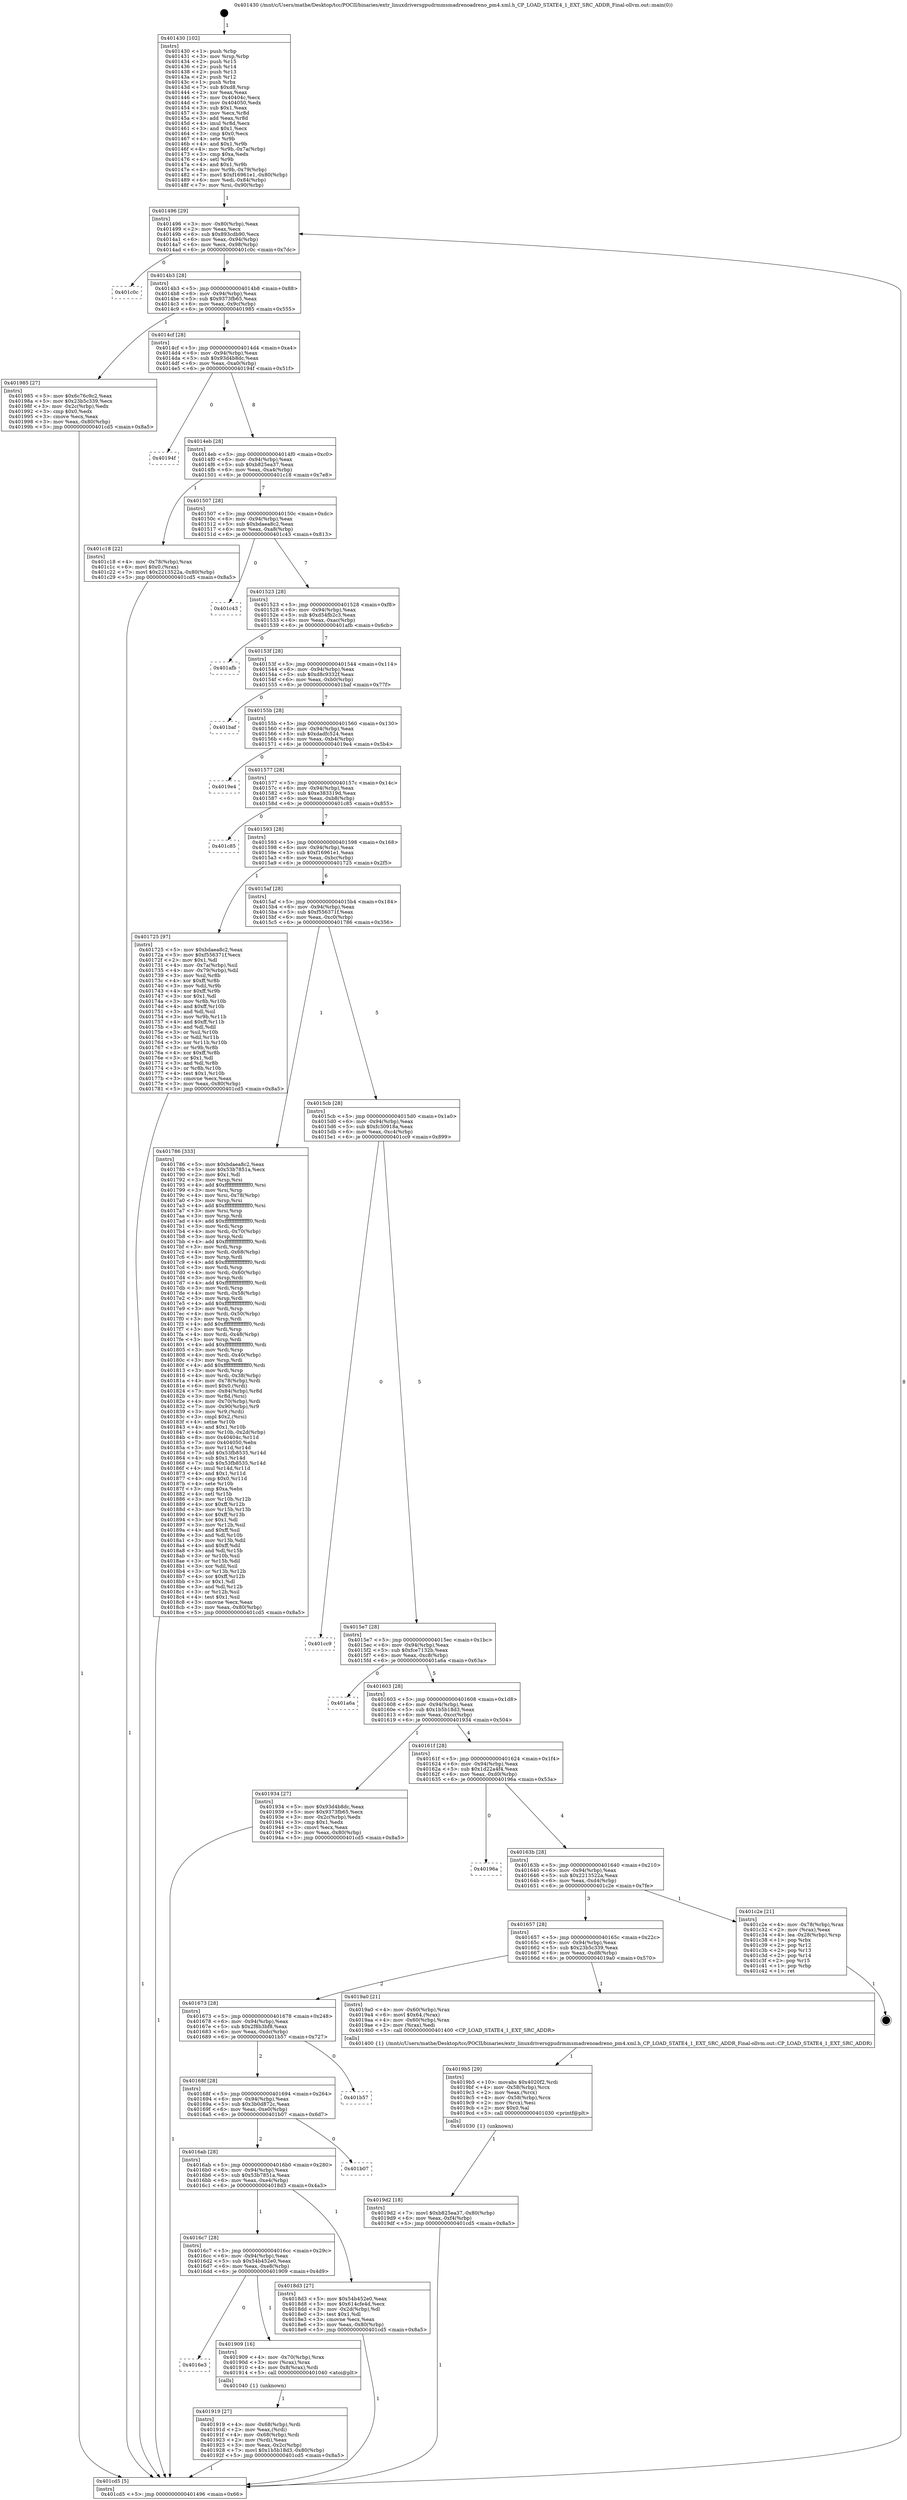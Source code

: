 digraph "0x401430" {
  label = "0x401430 (/mnt/c/Users/mathe/Desktop/tcc/POCII/binaries/extr_linuxdriversgpudrmmsmadrenoadreno_pm4.xml.h_CP_LOAD_STATE4_1_EXT_SRC_ADDR_Final-ollvm.out::main(0))"
  labelloc = "t"
  node[shape=record]

  Entry [label="",width=0.3,height=0.3,shape=circle,fillcolor=black,style=filled]
  "0x401496" [label="{
     0x401496 [29]\l
     | [instrs]\l
     &nbsp;&nbsp;0x401496 \<+3\>: mov -0x80(%rbp),%eax\l
     &nbsp;&nbsp;0x401499 \<+2\>: mov %eax,%ecx\l
     &nbsp;&nbsp;0x40149b \<+6\>: sub $0x893cdb90,%ecx\l
     &nbsp;&nbsp;0x4014a1 \<+6\>: mov %eax,-0x94(%rbp)\l
     &nbsp;&nbsp;0x4014a7 \<+6\>: mov %ecx,-0x98(%rbp)\l
     &nbsp;&nbsp;0x4014ad \<+6\>: je 0000000000401c0c \<main+0x7dc\>\l
  }"]
  "0x401c0c" [label="{
     0x401c0c\l
  }", style=dashed]
  "0x4014b3" [label="{
     0x4014b3 [28]\l
     | [instrs]\l
     &nbsp;&nbsp;0x4014b3 \<+5\>: jmp 00000000004014b8 \<main+0x88\>\l
     &nbsp;&nbsp;0x4014b8 \<+6\>: mov -0x94(%rbp),%eax\l
     &nbsp;&nbsp;0x4014be \<+5\>: sub $0x9373fb65,%eax\l
     &nbsp;&nbsp;0x4014c3 \<+6\>: mov %eax,-0x9c(%rbp)\l
     &nbsp;&nbsp;0x4014c9 \<+6\>: je 0000000000401985 \<main+0x555\>\l
  }"]
  Exit [label="",width=0.3,height=0.3,shape=circle,fillcolor=black,style=filled,peripheries=2]
  "0x401985" [label="{
     0x401985 [27]\l
     | [instrs]\l
     &nbsp;&nbsp;0x401985 \<+5\>: mov $0x6c76c9c2,%eax\l
     &nbsp;&nbsp;0x40198a \<+5\>: mov $0x23b5c339,%ecx\l
     &nbsp;&nbsp;0x40198f \<+3\>: mov -0x2c(%rbp),%edx\l
     &nbsp;&nbsp;0x401992 \<+3\>: cmp $0x0,%edx\l
     &nbsp;&nbsp;0x401995 \<+3\>: cmove %ecx,%eax\l
     &nbsp;&nbsp;0x401998 \<+3\>: mov %eax,-0x80(%rbp)\l
     &nbsp;&nbsp;0x40199b \<+5\>: jmp 0000000000401cd5 \<main+0x8a5\>\l
  }"]
  "0x4014cf" [label="{
     0x4014cf [28]\l
     | [instrs]\l
     &nbsp;&nbsp;0x4014cf \<+5\>: jmp 00000000004014d4 \<main+0xa4\>\l
     &nbsp;&nbsp;0x4014d4 \<+6\>: mov -0x94(%rbp),%eax\l
     &nbsp;&nbsp;0x4014da \<+5\>: sub $0x93d4b8dc,%eax\l
     &nbsp;&nbsp;0x4014df \<+6\>: mov %eax,-0xa0(%rbp)\l
     &nbsp;&nbsp;0x4014e5 \<+6\>: je 000000000040194f \<main+0x51f\>\l
  }"]
  "0x4019d2" [label="{
     0x4019d2 [18]\l
     | [instrs]\l
     &nbsp;&nbsp;0x4019d2 \<+7\>: movl $0xb825ea37,-0x80(%rbp)\l
     &nbsp;&nbsp;0x4019d9 \<+6\>: mov %eax,-0xf4(%rbp)\l
     &nbsp;&nbsp;0x4019df \<+5\>: jmp 0000000000401cd5 \<main+0x8a5\>\l
  }"]
  "0x40194f" [label="{
     0x40194f\l
  }", style=dashed]
  "0x4014eb" [label="{
     0x4014eb [28]\l
     | [instrs]\l
     &nbsp;&nbsp;0x4014eb \<+5\>: jmp 00000000004014f0 \<main+0xc0\>\l
     &nbsp;&nbsp;0x4014f0 \<+6\>: mov -0x94(%rbp),%eax\l
     &nbsp;&nbsp;0x4014f6 \<+5\>: sub $0xb825ea37,%eax\l
     &nbsp;&nbsp;0x4014fb \<+6\>: mov %eax,-0xa4(%rbp)\l
     &nbsp;&nbsp;0x401501 \<+6\>: je 0000000000401c18 \<main+0x7e8\>\l
  }"]
  "0x4019b5" [label="{
     0x4019b5 [29]\l
     | [instrs]\l
     &nbsp;&nbsp;0x4019b5 \<+10\>: movabs $0x4020f2,%rdi\l
     &nbsp;&nbsp;0x4019bf \<+4\>: mov -0x58(%rbp),%rcx\l
     &nbsp;&nbsp;0x4019c3 \<+2\>: mov %eax,(%rcx)\l
     &nbsp;&nbsp;0x4019c5 \<+4\>: mov -0x58(%rbp),%rcx\l
     &nbsp;&nbsp;0x4019c9 \<+2\>: mov (%rcx),%esi\l
     &nbsp;&nbsp;0x4019cb \<+2\>: mov $0x0,%al\l
     &nbsp;&nbsp;0x4019cd \<+5\>: call 0000000000401030 \<printf@plt\>\l
     | [calls]\l
     &nbsp;&nbsp;0x401030 \{1\} (unknown)\l
  }"]
  "0x401c18" [label="{
     0x401c18 [22]\l
     | [instrs]\l
     &nbsp;&nbsp;0x401c18 \<+4\>: mov -0x78(%rbp),%rax\l
     &nbsp;&nbsp;0x401c1c \<+6\>: movl $0x0,(%rax)\l
     &nbsp;&nbsp;0x401c22 \<+7\>: movl $0x2213522a,-0x80(%rbp)\l
     &nbsp;&nbsp;0x401c29 \<+5\>: jmp 0000000000401cd5 \<main+0x8a5\>\l
  }"]
  "0x401507" [label="{
     0x401507 [28]\l
     | [instrs]\l
     &nbsp;&nbsp;0x401507 \<+5\>: jmp 000000000040150c \<main+0xdc\>\l
     &nbsp;&nbsp;0x40150c \<+6\>: mov -0x94(%rbp),%eax\l
     &nbsp;&nbsp;0x401512 \<+5\>: sub $0xbdaea8c2,%eax\l
     &nbsp;&nbsp;0x401517 \<+6\>: mov %eax,-0xa8(%rbp)\l
     &nbsp;&nbsp;0x40151d \<+6\>: je 0000000000401c43 \<main+0x813\>\l
  }"]
  "0x401919" [label="{
     0x401919 [27]\l
     | [instrs]\l
     &nbsp;&nbsp;0x401919 \<+4\>: mov -0x68(%rbp),%rdi\l
     &nbsp;&nbsp;0x40191d \<+2\>: mov %eax,(%rdi)\l
     &nbsp;&nbsp;0x40191f \<+4\>: mov -0x68(%rbp),%rdi\l
     &nbsp;&nbsp;0x401923 \<+2\>: mov (%rdi),%eax\l
     &nbsp;&nbsp;0x401925 \<+3\>: mov %eax,-0x2c(%rbp)\l
     &nbsp;&nbsp;0x401928 \<+7\>: movl $0x1b5b18d3,-0x80(%rbp)\l
     &nbsp;&nbsp;0x40192f \<+5\>: jmp 0000000000401cd5 \<main+0x8a5\>\l
  }"]
  "0x401c43" [label="{
     0x401c43\l
  }", style=dashed]
  "0x401523" [label="{
     0x401523 [28]\l
     | [instrs]\l
     &nbsp;&nbsp;0x401523 \<+5\>: jmp 0000000000401528 \<main+0xf8\>\l
     &nbsp;&nbsp;0x401528 \<+6\>: mov -0x94(%rbp),%eax\l
     &nbsp;&nbsp;0x40152e \<+5\>: sub $0xd54fb2c3,%eax\l
     &nbsp;&nbsp;0x401533 \<+6\>: mov %eax,-0xac(%rbp)\l
     &nbsp;&nbsp;0x401539 \<+6\>: je 0000000000401afb \<main+0x6cb\>\l
  }"]
  "0x4016e3" [label="{
     0x4016e3\l
  }", style=dashed]
  "0x401afb" [label="{
     0x401afb\l
  }", style=dashed]
  "0x40153f" [label="{
     0x40153f [28]\l
     | [instrs]\l
     &nbsp;&nbsp;0x40153f \<+5\>: jmp 0000000000401544 \<main+0x114\>\l
     &nbsp;&nbsp;0x401544 \<+6\>: mov -0x94(%rbp),%eax\l
     &nbsp;&nbsp;0x40154a \<+5\>: sub $0xd8c9332f,%eax\l
     &nbsp;&nbsp;0x40154f \<+6\>: mov %eax,-0xb0(%rbp)\l
     &nbsp;&nbsp;0x401555 \<+6\>: je 0000000000401baf \<main+0x77f\>\l
  }"]
  "0x401909" [label="{
     0x401909 [16]\l
     | [instrs]\l
     &nbsp;&nbsp;0x401909 \<+4\>: mov -0x70(%rbp),%rax\l
     &nbsp;&nbsp;0x40190d \<+3\>: mov (%rax),%rax\l
     &nbsp;&nbsp;0x401910 \<+4\>: mov 0x8(%rax),%rdi\l
     &nbsp;&nbsp;0x401914 \<+5\>: call 0000000000401040 \<atoi@plt\>\l
     | [calls]\l
     &nbsp;&nbsp;0x401040 \{1\} (unknown)\l
  }"]
  "0x401baf" [label="{
     0x401baf\l
  }", style=dashed]
  "0x40155b" [label="{
     0x40155b [28]\l
     | [instrs]\l
     &nbsp;&nbsp;0x40155b \<+5\>: jmp 0000000000401560 \<main+0x130\>\l
     &nbsp;&nbsp;0x401560 \<+6\>: mov -0x94(%rbp),%eax\l
     &nbsp;&nbsp;0x401566 \<+5\>: sub $0xdadfc524,%eax\l
     &nbsp;&nbsp;0x40156b \<+6\>: mov %eax,-0xb4(%rbp)\l
     &nbsp;&nbsp;0x401571 \<+6\>: je 00000000004019e4 \<main+0x5b4\>\l
  }"]
  "0x4016c7" [label="{
     0x4016c7 [28]\l
     | [instrs]\l
     &nbsp;&nbsp;0x4016c7 \<+5\>: jmp 00000000004016cc \<main+0x29c\>\l
     &nbsp;&nbsp;0x4016cc \<+6\>: mov -0x94(%rbp),%eax\l
     &nbsp;&nbsp;0x4016d2 \<+5\>: sub $0x54b452e0,%eax\l
     &nbsp;&nbsp;0x4016d7 \<+6\>: mov %eax,-0xe8(%rbp)\l
     &nbsp;&nbsp;0x4016dd \<+6\>: je 0000000000401909 \<main+0x4d9\>\l
  }"]
  "0x4019e4" [label="{
     0x4019e4\l
  }", style=dashed]
  "0x401577" [label="{
     0x401577 [28]\l
     | [instrs]\l
     &nbsp;&nbsp;0x401577 \<+5\>: jmp 000000000040157c \<main+0x14c\>\l
     &nbsp;&nbsp;0x40157c \<+6\>: mov -0x94(%rbp),%eax\l
     &nbsp;&nbsp;0x401582 \<+5\>: sub $0xe383319d,%eax\l
     &nbsp;&nbsp;0x401587 \<+6\>: mov %eax,-0xb8(%rbp)\l
     &nbsp;&nbsp;0x40158d \<+6\>: je 0000000000401c85 \<main+0x855\>\l
  }"]
  "0x4018d3" [label="{
     0x4018d3 [27]\l
     | [instrs]\l
     &nbsp;&nbsp;0x4018d3 \<+5\>: mov $0x54b452e0,%eax\l
     &nbsp;&nbsp;0x4018d8 \<+5\>: mov $0x614cfe4d,%ecx\l
     &nbsp;&nbsp;0x4018dd \<+3\>: mov -0x2d(%rbp),%dl\l
     &nbsp;&nbsp;0x4018e0 \<+3\>: test $0x1,%dl\l
     &nbsp;&nbsp;0x4018e3 \<+3\>: cmovne %ecx,%eax\l
     &nbsp;&nbsp;0x4018e6 \<+3\>: mov %eax,-0x80(%rbp)\l
     &nbsp;&nbsp;0x4018e9 \<+5\>: jmp 0000000000401cd5 \<main+0x8a5\>\l
  }"]
  "0x401c85" [label="{
     0x401c85\l
  }", style=dashed]
  "0x401593" [label="{
     0x401593 [28]\l
     | [instrs]\l
     &nbsp;&nbsp;0x401593 \<+5\>: jmp 0000000000401598 \<main+0x168\>\l
     &nbsp;&nbsp;0x401598 \<+6\>: mov -0x94(%rbp),%eax\l
     &nbsp;&nbsp;0x40159e \<+5\>: sub $0xf16961e1,%eax\l
     &nbsp;&nbsp;0x4015a3 \<+6\>: mov %eax,-0xbc(%rbp)\l
     &nbsp;&nbsp;0x4015a9 \<+6\>: je 0000000000401725 \<main+0x2f5\>\l
  }"]
  "0x4016ab" [label="{
     0x4016ab [28]\l
     | [instrs]\l
     &nbsp;&nbsp;0x4016ab \<+5\>: jmp 00000000004016b0 \<main+0x280\>\l
     &nbsp;&nbsp;0x4016b0 \<+6\>: mov -0x94(%rbp),%eax\l
     &nbsp;&nbsp;0x4016b6 \<+5\>: sub $0x53b7851a,%eax\l
     &nbsp;&nbsp;0x4016bb \<+6\>: mov %eax,-0xe4(%rbp)\l
     &nbsp;&nbsp;0x4016c1 \<+6\>: je 00000000004018d3 \<main+0x4a3\>\l
  }"]
  "0x401725" [label="{
     0x401725 [97]\l
     | [instrs]\l
     &nbsp;&nbsp;0x401725 \<+5\>: mov $0xbdaea8c2,%eax\l
     &nbsp;&nbsp;0x40172a \<+5\>: mov $0xf556371f,%ecx\l
     &nbsp;&nbsp;0x40172f \<+2\>: mov $0x1,%dl\l
     &nbsp;&nbsp;0x401731 \<+4\>: mov -0x7a(%rbp),%sil\l
     &nbsp;&nbsp;0x401735 \<+4\>: mov -0x79(%rbp),%dil\l
     &nbsp;&nbsp;0x401739 \<+3\>: mov %sil,%r8b\l
     &nbsp;&nbsp;0x40173c \<+4\>: xor $0xff,%r8b\l
     &nbsp;&nbsp;0x401740 \<+3\>: mov %dil,%r9b\l
     &nbsp;&nbsp;0x401743 \<+4\>: xor $0xff,%r9b\l
     &nbsp;&nbsp;0x401747 \<+3\>: xor $0x1,%dl\l
     &nbsp;&nbsp;0x40174a \<+3\>: mov %r8b,%r10b\l
     &nbsp;&nbsp;0x40174d \<+4\>: and $0xff,%r10b\l
     &nbsp;&nbsp;0x401751 \<+3\>: and %dl,%sil\l
     &nbsp;&nbsp;0x401754 \<+3\>: mov %r9b,%r11b\l
     &nbsp;&nbsp;0x401757 \<+4\>: and $0xff,%r11b\l
     &nbsp;&nbsp;0x40175b \<+3\>: and %dl,%dil\l
     &nbsp;&nbsp;0x40175e \<+3\>: or %sil,%r10b\l
     &nbsp;&nbsp;0x401761 \<+3\>: or %dil,%r11b\l
     &nbsp;&nbsp;0x401764 \<+3\>: xor %r11b,%r10b\l
     &nbsp;&nbsp;0x401767 \<+3\>: or %r9b,%r8b\l
     &nbsp;&nbsp;0x40176a \<+4\>: xor $0xff,%r8b\l
     &nbsp;&nbsp;0x40176e \<+3\>: or $0x1,%dl\l
     &nbsp;&nbsp;0x401771 \<+3\>: and %dl,%r8b\l
     &nbsp;&nbsp;0x401774 \<+3\>: or %r8b,%r10b\l
     &nbsp;&nbsp;0x401777 \<+4\>: test $0x1,%r10b\l
     &nbsp;&nbsp;0x40177b \<+3\>: cmovne %ecx,%eax\l
     &nbsp;&nbsp;0x40177e \<+3\>: mov %eax,-0x80(%rbp)\l
     &nbsp;&nbsp;0x401781 \<+5\>: jmp 0000000000401cd5 \<main+0x8a5\>\l
  }"]
  "0x4015af" [label="{
     0x4015af [28]\l
     | [instrs]\l
     &nbsp;&nbsp;0x4015af \<+5\>: jmp 00000000004015b4 \<main+0x184\>\l
     &nbsp;&nbsp;0x4015b4 \<+6\>: mov -0x94(%rbp),%eax\l
     &nbsp;&nbsp;0x4015ba \<+5\>: sub $0xf556371f,%eax\l
     &nbsp;&nbsp;0x4015bf \<+6\>: mov %eax,-0xc0(%rbp)\l
     &nbsp;&nbsp;0x4015c5 \<+6\>: je 0000000000401786 \<main+0x356\>\l
  }"]
  "0x401cd5" [label="{
     0x401cd5 [5]\l
     | [instrs]\l
     &nbsp;&nbsp;0x401cd5 \<+5\>: jmp 0000000000401496 \<main+0x66\>\l
  }"]
  "0x401430" [label="{
     0x401430 [102]\l
     | [instrs]\l
     &nbsp;&nbsp;0x401430 \<+1\>: push %rbp\l
     &nbsp;&nbsp;0x401431 \<+3\>: mov %rsp,%rbp\l
     &nbsp;&nbsp;0x401434 \<+2\>: push %r15\l
     &nbsp;&nbsp;0x401436 \<+2\>: push %r14\l
     &nbsp;&nbsp;0x401438 \<+2\>: push %r13\l
     &nbsp;&nbsp;0x40143a \<+2\>: push %r12\l
     &nbsp;&nbsp;0x40143c \<+1\>: push %rbx\l
     &nbsp;&nbsp;0x40143d \<+7\>: sub $0xd8,%rsp\l
     &nbsp;&nbsp;0x401444 \<+2\>: xor %eax,%eax\l
     &nbsp;&nbsp;0x401446 \<+7\>: mov 0x40404c,%ecx\l
     &nbsp;&nbsp;0x40144d \<+7\>: mov 0x404050,%edx\l
     &nbsp;&nbsp;0x401454 \<+3\>: sub $0x1,%eax\l
     &nbsp;&nbsp;0x401457 \<+3\>: mov %ecx,%r8d\l
     &nbsp;&nbsp;0x40145a \<+3\>: add %eax,%r8d\l
     &nbsp;&nbsp;0x40145d \<+4\>: imul %r8d,%ecx\l
     &nbsp;&nbsp;0x401461 \<+3\>: and $0x1,%ecx\l
     &nbsp;&nbsp;0x401464 \<+3\>: cmp $0x0,%ecx\l
     &nbsp;&nbsp;0x401467 \<+4\>: sete %r9b\l
     &nbsp;&nbsp;0x40146b \<+4\>: and $0x1,%r9b\l
     &nbsp;&nbsp;0x40146f \<+4\>: mov %r9b,-0x7a(%rbp)\l
     &nbsp;&nbsp;0x401473 \<+3\>: cmp $0xa,%edx\l
     &nbsp;&nbsp;0x401476 \<+4\>: setl %r9b\l
     &nbsp;&nbsp;0x40147a \<+4\>: and $0x1,%r9b\l
     &nbsp;&nbsp;0x40147e \<+4\>: mov %r9b,-0x79(%rbp)\l
     &nbsp;&nbsp;0x401482 \<+7\>: movl $0xf16961e1,-0x80(%rbp)\l
     &nbsp;&nbsp;0x401489 \<+6\>: mov %edi,-0x84(%rbp)\l
     &nbsp;&nbsp;0x40148f \<+7\>: mov %rsi,-0x90(%rbp)\l
  }"]
  "0x401b07" [label="{
     0x401b07\l
  }", style=dashed]
  "0x401786" [label="{
     0x401786 [333]\l
     | [instrs]\l
     &nbsp;&nbsp;0x401786 \<+5\>: mov $0xbdaea8c2,%eax\l
     &nbsp;&nbsp;0x40178b \<+5\>: mov $0x53b7851a,%ecx\l
     &nbsp;&nbsp;0x401790 \<+2\>: mov $0x1,%dl\l
     &nbsp;&nbsp;0x401792 \<+3\>: mov %rsp,%rsi\l
     &nbsp;&nbsp;0x401795 \<+4\>: add $0xfffffffffffffff0,%rsi\l
     &nbsp;&nbsp;0x401799 \<+3\>: mov %rsi,%rsp\l
     &nbsp;&nbsp;0x40179c \<+4\>: mov %rsi,-0x78(%rbp)\l
     &nbsp;&nbsp;0x4017a0 \<+3\>: mov %rsp,%rsi\l
     &nbsp;&nbsp;0x4017a3 \<+4\>: add $0xfffffffffffffff0,%rsi\l
     &nbsp;&nbsp;0x4017a7 \<+3\>: mov %rsi,%rsp\l
     &nbsp;&nbsp;0x4017aa \<+3\>: mov %rsp,%rdi\l
     &nbsp;&nbsp;0x4017ad \<+4\>: add $0xfffffffffffffff0,%rdi\l
     &nbsp;&nbsp;0x4017b1 \<+3\>: mov %rdi,%rsp\l
     &nbsp;&nbsp;0x4017b4 \<+4\>: mov %rdi,-0x70(%rbp)\l
     &nbsp;&nbsp;0x4017b8 \<+3\>: mov %rsp,%rdi\l
     &nbsp;&nbsp;0x4017bb \<+4\>: add $0xfffffffffffffff0,%rdi\l
     &nbsp;&nbsp;0x4017bf \<+3\>: mov %rdi,%rsp\l
     &nbsp;&nbsp;0x4017c2 \<+4\>: mov %rdi,-0x68(%rbp)\l
     &nbsp;&nbsp;0x4017c6 \<+3\>: mov %rsp,%rdi\l
     &nbsp;&nbsp;0x4017c9 \<+4\>: add $0xfffffffffffffff0,%rdi\l
     &nbsp;&nbsp;0x4017cd \<+3\>: mov %rdi,%rsp\l
     &nbsp;&nbsp;0x4017d0 \<+4\>: mov %rdi,-0x60(%rbp)\l
     &nbsp;&nbsp;0x4017d4 \<+3\>: mov %rsp,%rdi\l
     &nbsp;&nbsp;0x4017d7 \<+4\>: add $0xfffffffffffffff0,%rdi\l
     &nbsp;&nbsp;0x4017db \<+3\>: mov %rdi,%rsp\l
     &nbsp;&nbsp;0x4017de \<+4\>: mov %rdi,-0x58(%rbp)\l
     &nbsp;&nbsp;0x4017e2 \<+3\>: mov %rsp,%rdi\l
     &nbsp;&nbsp;0x4017e5 \<+4\>: add $0xfffffffffffffff0,%rdi\l
     &nbsp;&nbsp;0x4017e9 \<+3\>: mov %rdi,%rsp\l
     &nbsp;&nbsp;0x4017ec \<+4\>: mov %rdi,-0x50(%rbp)\l
     &nbsp;&nbsp;0x4017f0 \<+3\>: mov %rsp,%rdi\l
     &nbsp;&nbsp;0x4017f3 \<+4\>: add $0xfffffffffffffff0,%rdi\l
     &nbsp;&nbsp;0x4017f7 \<+3\>: mov %rdi,%rsp\l
     &nbsp;&nbsp;0x4017fa \<+4\>: mov %rdi,-0x48(%rbp)\l
     &nbsp;&nbsp;0x4017fe \<+3\>: mov %rsp,%rdi\l
     &nbsp;&nbsp;0x401801 \<+4\>: add $0xfffffffffffffff0,%rdi\l
     &nbsp;&nbsp;0x401805 \<+3\>: mov %rdi,%rsp\l
     &nbsp;&nbsp;0x401808 \<+4\>: mov %rdi,-0x40(%rbp)\l
     &nbsp;&nbsp;0x40180c \<+3\>: mov %rsp,%rdi\l
     &nbsp;&nbsp;0x40180f \<+4\>: add $0xfffffffffffffff0,%rdi\l
     &nbsp;&nbsp;0x401813 \<+3\>: mov %rdi,%rsp\l
     &nbsp;&nbsp;0x401816 \<+4\>: mov %rdi,-0x38(%rbp)\l
     &nbsp;&nbsp;0x40181a \<+4\>: mov -0x78(%rbp),%rdi\l
     &nbsp;&nbsp;0x40181e \<+6\>: movl $0x0,(%rdi)\l
     &nbsp;&nbsp;0x401824 \<+7\>: mov -0x84(%rbp),%r8d\l
     &nbsp;&nbsp;0x40182b \<+3\>: mov %r8d,(%rsi)\l
     &nbsp;&nbsp;0x40182e \<+4\>: mov -0x70(%rbp),%rdi\l
     &nbsp;&nbsp;0x401832 \<+7\>: mov -0x90(%rbp),%r9\l
     &nbsp;&nbsp;0x401839 \<+3\>: mov %r9,(%rdi)\l
     &nbsp;&nbsp;0x40183c \<+3\>: cmpl $0x2,(%rsi)\l
     &nbsp;&nbsp;0x40183f \<+4\>: setne %r10b\l
     &nbsp;&nbsp;0x401843 \<+4\>: and $0x1,%r10b\l
     &nbsp;&nbsp;0x401847 \<+4\>: mov %r10b,-0x2d(%rbp)\l
     &nbsp;&nbsp;0x40184b \<+8\>: mov 0x40404c,%r11d\l
     &nbsp;&nbsp;0x401853 \<+7\>: mov 0x404050,%ebx\l
     &nbsp;&nbsp;0x40185a \<+3\>: mov %r11d,%r14d\l
     &nbsp;&nbsp;0x40185d \<+7\>: add $0x53fb8535,%r14d\l
     &nbsp;&nbsp;0x401864 \<+4\>: sub $0x1,%r14d\l
     &nbsp;&nbsp;0x401868 \<+7\>: sub $0x53fb8535,%r14d\l
     &nbsp;&nbsp;0x40186f \<+4\>: imul %r14d,%r11d\l
     &nbsp;&nbsp;0x401873 \<+4\>: and $0x1,%r11d\l
     &nbsp;&nbsp;0x401877 \<+4\>: cmp $0x0,%r11d\l
     &nbsp;&nbsp;0x40187b \<+4\>: sete %r10b\l
     &nbsp;&nbsp;0x40187f \<+3\>: cmp $0xa,%ebx\l
     &nbsp;&nbsp;0x401882 \<+4\>: setl %r15b\l
     &nbsp;&nbsp;0x401886 \<+3\>: mov %r10b,%r12b\l
     &nbsp;&nbsp;0x401889 \<+4\>: xor $0xff,%r12b\l
     &nbsp;&nbsp;0x40188d \<+3\>: mov %r15b,%r13b\l
     &nbsp;&nbsp;0x401890 \<+4\>: xor $0xff,%r13b\l
     &nbsp;&nbsp;0x401894 \<+3\>: xor $0x1,%dl\l
     &nbsp;&nbsp;0x401897 \<+3\>: mov %r12b,%sil\l
     &nbsp;&nbsp;0x40189a \<+4\>: and $0xff,%sil\l
     &nbsp;&nbsp;0x40189e \<+3\>: and %dl,%r10b\l
     &nbsp;&nbsp;0x4018a1 \<+3\>: mov %r13b,%dil\l
     &nbsp;&nbsp;0x4018a4 \<+4\>: and $0xff,%dil\l
     &nbsp;&nbsp;0x4018a8 \<+3\>: and %dl,%r15b\l
     &nbsp;&nbsp;0x4018ab \<+3\>: or %r10b,%sil\l
     &nbsp;&nbsp;0x4018ae \<+3\>: or %r15b,%dil\l
     &nbsp;&nbsp;0x4018b1 \<+3\>: xor %dil,%sil\l
     &nbsp;&nbsp;0x4018b4 \<+3\>: or %r13b,%r12b\l
     &nbsp;&nbsp;0x4018b7 \<+4\>: xor $0xff,%r12b\l
     &nbsp;&nbsp;0x4018bb \<+3\>: or $0x1,%dl\l
     &nbsp;&nbsp;0x4018be \<+3\>: and %dl,%r12b\l
     &nbsp;&nbsp;0x4018c1 \<+3\>: or %r12b,%sil\l
     &nbsp;&nbsp;0x4018c4 \<+4\>: test $0x1,%sil\l
     &nbsp;&nbsp;0x4018c8 \<+3\>: cmovne %ecx,%eax\l
     &nbsp;&nbsp;0x4018cb \<+3\>: mov %eax,-0x80(%rbp)\l
     &nbsp;&nbsp;0x4018ce \<+5\>: jmp 0000000000401cd5 \<main+0x8a5\>\l
  }"]
  "0x4015cb" [label="{
     0x4015cb [28]\l
     | [instrs]\l
     &nbsp;&nbsp;0x4015cb \<+5\>: jmp 00000000004015d0 \<main+0x1a0\>\l
     &nbsp;&nbsp;0x4015d0 \<+6\>: mov -0x94(%rbp),%eax\l
     &nbsp;&nbsp;0x4015d6 \<+5\>: sub $0xfc30918a,%eax\l
     &nbsp;&nbsp;0x4015db \<+6\>: mov %eax,-0xc4(%rbp)\l
     &nbsp;&nbsp;0x4015e1 \<+6\>: je 0000000000401cc9 \<main+0x899\>\l
  }"]
  "0x40168f" [label="{
     0x40168f [28]\l
     | [instrs]\l
     &nbsp;&nbsp;0x40168f \<+5\>: jmp 0000000000401694 \<main+0x264\>\l
     &nbsp;&nbsp;0x401694 \<+6\>: mov -0x94(%rbp),%eax\l
     &nbsp;&nbsp;0x40169a \<+5\>: sub $0x3b0d872c,%eax\l
     &nbsp;&nbsp;0x40169f \<+6\>: mov %eax,-0xe0(%rbp)\l
     &nbsp;&nbsp;0x4016a5 \<+6\>: je 0000000000401b07 \<main+0x6d7\>\l
  }"]
  "0x401b57" [label="{
     0x401b57\l
  }", style=dashed]
  "0x401cc9" [label="{
     0x401cc9\l
  }", style=dashed]
  "0x4015e7" [label="{
     0x4015e7 [28]\l
     | [instrs]\l
     &nbsp;&nbsp;0x4015e7 \<+5\>: jmp 00000000004015ec \<main+0x1bc\>\l
     &nbsp;&nbsp;0x4015ec \<+6\>: mov -0x94(%rbp),%eax\l
     &nbsp;&nbsp;0x4015f2 \<+5\>: sub $0xfce7132b,%eax\l
     &nbsp;&nbsp;0x4015f7 \<+6\>: mov %eax,-0xc8(%rbp)\l
     &nbsp;&nbsp;0x4015fd \<+6\>: je 0000000000401a6a \<main+0x63a\>\l
  }"]
  "0x401673" [label="{
     0x401673 [28]\l
     | [instrs]\l
     &nbsp;&nbsp;0x401673 \<+5\>: jmp 0000000000401678 \<main+0x248\>\l
     &nbsp;&nbsp;0x401678 \<+6\>: mov -0x94(%rbp),%eax\l
     &nbsp;&nbsp;0x40167e \<+5\>: sub $0x2f8b3bf8,%eax\l
     &nbsp;&nbsp;0x401683 \<+6\>: mov %eax,-0xdc(%rbp)\l
     &nbsp;&nbsp;0x401689 \<+6\>: je 0000000000401b57 \<main+0x727\>\l
  }"]
  "0x401a6a" [label="{
     0x401a6a\l
  }", style=dashed]
  "0x401603" [label="{
     0x401603 [28]\l
     | [instrs]\l
     &nbsp;&nbsp;0x401603 \<+5\>: jmp 0000000000401608 \<main+0x1d8\>\l
     &nbsp;&nbsp;0x401608 \<+6\>: mov -0x94(%rbp),%eax\l
     &nbsp;&nbsp;0x40160e \<+5\>: sub $0x1b5b18d3,%eax\l
     &nbsp;&nbsp;0x401613 \<+6\>: mov %eax,-0xcc(%rbp)\l
     &nbsp;&nbsp;0x401619 \<+6\>: je 0000000000401934 \<main+0x504\>\l
  }"]
  "0x4019a0" [label="{
     0x4019a0 [21]\l
     | [instrs]\l
     &nbsp;&nbsp;0x4019a0 \<+4\>: mov -0x60(%rbp),%rax\l
     &nbsp;&nbsp;0x4019a4 \<+6\>: movl $0x64,(%rax)\l
     &nbsp;&nbsp;0x4019aa \<+4\>: mov -0x60(%rbp),%rax\l
     &nbsp;&nbsp;0x4019ae \<+2\>: mov (%rax),%edi\l
     &nbsp;&nbsp;0x4019b0 \<+5\>: call 0000000000401400 \<CP_LOAD_STATE4_1_EXT_SRC_ADDR\>\l
     | [calls]\l
     &nbsp;&nbsp;0x401400 \{1\} (/mnt/c/Users/mathe/Desktop/tcc/POCII/binaries/extr_linuxdriversgpudrmmsmadrenoadreno_pm4.xml.h_CP_LOAD_STATE4_1_EXT_SRC_ADDR_Final-ollvm.out::CP_LOAD_STATE4_1_EXT_SRC_ADDR)\l
  }"]
  "0x401934" [label="{
     0x401934 [27]\l
     | [instrs]\l
     &nbsp;&nbsp;0x401934 \<+5\>: mov $0x93d4b8dc,%eax\l
     &nbsp;&nbsp;0x401939 \<+5\>: mov $0x9373fb65,%ecx\l
     &nbsp;&nbsp;0x40193e \<+3\>: mov -0x2c(%rbp),%edx\l
     &nbsp;&nbsp;0x401941 \<+3\>: cmp $0x1,%edx\l
     &nbsp;&nbsp;0x401944 \<+3\>: cmovl %ecx,%eax\l
     &nbsp;&nbsp;0x401947 \<+3\>: mov %eax,-0x80(%rbp)\l
     &nbsp;&nbsp;0x40194a \<+5\>: jmp 0000000000401cd5 \<main+0x8a5\>\l
  }"]
  "0x40161f" [label="{
     0x40161f [28]\l
     | [instrs]\l
     &nbsp;&nbsp;0x40161f \<+5\>: jmp 0000000000401624 \<main+0x1f4\>\l
     &nbsp;&nbsp;0x401624 \<+6\>: mov -0x94(%rbp),%eax\l
     &nbsp;&nbsp;0x40162a \<+5\>: sub $0x1d22a4f4,%eax\l
     &nbsp;&nbsp;0x40162f \<+6\>: mov %eax,-0xd0(%rbp)\l
     &nbsp;&nbsp;0x401635 \<+6\>: je 000000000040196a \<main+0x53a\>\l
  }"]
  "0x401657" [label="{
     0x401657 [28]\l
     | [instrs]\l
     &nbsp;&nbsp;0x401657 \<+5\>: jmp 000000000040165c \<main+0x22c\>\l
     &nbsp;&nbsp;0x40165c \<+6\>: mov -0x94(%rbp),%eax\l
     &nbsp;&nbsp;0x401662 \<+5\>: sub $0x23b5c339,%eax\l
     &nbsp;&nbsp;0x401667 \<+6\>: mov %eax,-0xd8(%rbp)\l
     &nbsp;&nbsp;0x40166d \<+6\>: je 00000000004019a0 \<main+0x570\>\l
  }"]
  "0x40196a" [label="{
     0x40196a\l
  }", style=dashed]
  "0x40163b" [label="{
     0x40163b [28]\l
     | [instrs]\l
     &nbsp;&nbsp;0x40163b \<+5\>: jmp 0000000000401640 \<main+0x210\>\l
     &nbsp;&nbsp;0x401640 \<+6\>: mov -0x94(%rbp),%eax\l
     &nbsp;&nbsp;0x401646 \<+5\>: sub $0x2213522a,%eax\l
     &nbsp;&nbsp;0x40164b \<+6\>: mov %eax,-0xd4(%rbp)\l
     &nbsp;&nbsp;0x401651 \<+6\>: je 0000000000401c2e \<main+0x7fe\>\l
  }"]
  "0x401c2e" [label="{
     0x401c2e [21]\l
     | [instrs]\l
     &nbsp;&nbsp;0x401c2e \<+4\>: mov -0x78(%rbp),%rax\l
     &nbsp;&nbsp;0x401c32 \<+2\>: mov (%rax),%eax\l
     &nbsp;&nbsp;0x401c34 \<+4\>: lea -0x28(%rbp),%rsp\l
     &nbsp;&nbsp;0x401c38 \<+1\>: pop %rbx\l
     &nbsp;&nbsp;0x401c39 \<+2\>: pop %r12\l
     &nbsp;&nbsp;0x401c3b \<+2\>: pop %r13\l
     &nbsp;&nbsp;0x401c3d \<+2\>: pop %r14\l
     &nbsp;&nbsp;0x401c3f \<+2\>: pop %r15\l
     &nbsp;&nbsp;0x401c41 \<+1\>: pop %rbp\l
     &nbsp;&nbsp;0x401c42 \<+1\>: ret\l
  }"]
  Entry -> "0x401430" [label=" 1"]
  "0x401496" -> "0x401c0c" [label=" 0"]
  "0x401496" -> "0x4014b3" [label=" 9"]
  "0x401c2e" -> Exit [label=" 1"]
  "0x4014b3" -> "0x401985" [label=" 1"]
  "0x4014b3" -> "0x4014cf" [label=" 8"]
  "0x401c18" -> "0x401cd5" [label=" 1"]
  "0x4014cf" -> "0x40194f" [label=" 0"]
  "0x4014cf" -> "0x4014eb" [label=" 8"]
  "0x4019d2" -> "0x401cd5" [label=" 1"]
  "0x4014eb" -> "0x401c18" [label=" 1"]
  "0x4014eb" -> "0x401507" [label=" 7"]
  "0x4019b5" -> "0x4019d2" [label=" 1"]
  "0x401507" -> "0x401c43" [label=" 0"]
  "0x401507" -> "0x401523" [label=" 7"]
  "0x4019a0" -> "0x4019b5" [label=" 1"]
  "0x401523" -> "0x401afb" [label=" 0"]
  "0x401523" -> "0x40153f" [label=" 7"]
  "0x401985" -> "0x401cd5" [label=" 1"]
  "0x40153f" -> "0x401baf" [label=" 0"]
  "0x40153f" -> "0x40155b" [label=" 7"]
  "0x401934" -> "0x401cd5" [label=" 1"]
  "0x40155b" -> "0x4019e4" [label=" 0"]
  "0x40155b" -> "0x401577" [label=" 7"]
  "0x401909" -> "0x401919" [label=" 1"]
  "0x401577" -> "0x401c85" [label=" 0"]
  "0x401577" -> "0x401593" [label=" 7"]
  "0x4016c7" -> "0x4016e3" [label=" 0"]
  "0x401593" -> "0x401725" [label=" 1"]
  "0x401593" -> "0x4015af" [label=" 6"]
  "0x401725" -> "0x401cd5" [label=" 1"]
  "0x401430" -> "0x401496" [label=" 1"]
  "0x401cd5" -> "0x401496" [label=" 8"]
  "0x401919" -> "0x401cd5" [label=" 1"]
  "0x4015af" -> "0x401786" [label=" 1"]
  "0x4015af" -> "0x4015cb" [label=" 5"]
  "0x4018d3" -> "0x401cd5" [label=" 1"]
  "0x401786" -> "0x401cd5" [label=" 1"]
  "0x4016ab" -> "0x4018d3" [label=" 1"]
  "0x4015cb" -> "0x401cc9" [label=" 0"]
  "0x4015cb" -> "0x4015e7" [label=" 5"]
  "0x4016c7" -> "0x401909" [label=" 1"]
  "0x4015e7" -> "0x401a6a" [label=" 0"]
  "0x4015e7" -> "0x401603" [label=" 5"]
  "0x40168f" -> "0x401b07" [label=" 0"]
  "0x401603" -> "0x401934" [label=" 1"]
  "0x401603" -> "0x40161f" [label=" 4"]
  "0x4016ab" -> "0x4016c7" [label=" 1"]
  "0x40161f" -> "0x40196a" [label=" 0"]
  "0x40161f" -> "0x40163b" [label=" 4"]
  "0x401673" -> "0x401b57" [label=" 0"]
  "0x40163b" -> "0x401c2e" [label=" 1"]
  "0x40163b" -> "0x401657" [label=" 3"]
  "0x401673" -> "0x40168f" [label=" 2"]
  "0x401657" -> "0x4019a0" [label=" 1"]
  "0x401657" -> "0x401673" [label=" 2"]
  "0x40168f" -> "0x4016ab" [label=" 2"]
}
